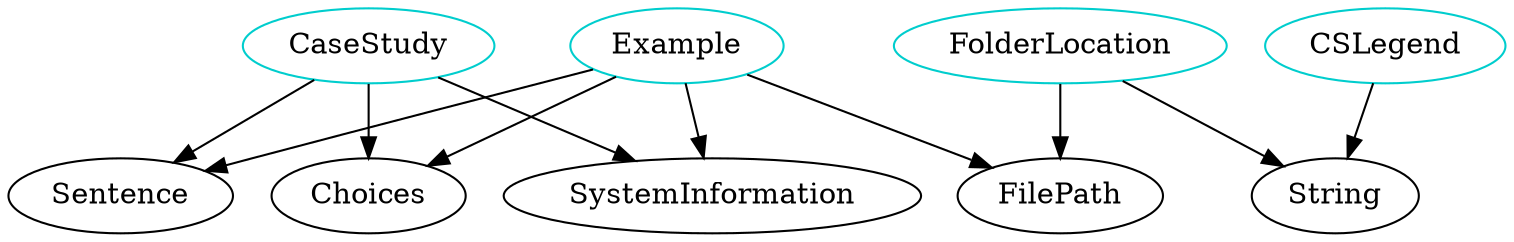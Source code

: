 digraph alltypes {
	subgraph main {
	}
	subgraph analyiss {
	}
	subgraph body {
		subgraph folderlocation{
		FolderLocation -> FilePath;
		FolderLocation -> String;
		FolderLocation	[shape=oval, color=cyan3, label="FolderLocation"];
		}
	}
	subgraph caestudys {
		subgraph casestudy{
		CaseStudy -> SystemInformation;
		CaseStudy -> Sentence;
		CaseStudy -> Choices;
		CaseStudy	[shape=oval, color=cyan3, label="CaseStudy"];
		}
		subgraph cslegend{
		CSLegend -> String;
		CSLegend	[shape=oval, color=cyan3, label="CSLegend"];
		}
	}
	subgraph documentation {
	}
	subgraph example {
		subgraph example{
		Example -> SystemInformation;
		Example -> Sentence;
		Example -> Choices;
		Example -> FilePath;
		Example	[shape=oval, color=cyan3, label="Example"];
		}
	}
	subgraph introduction {
	}
}
